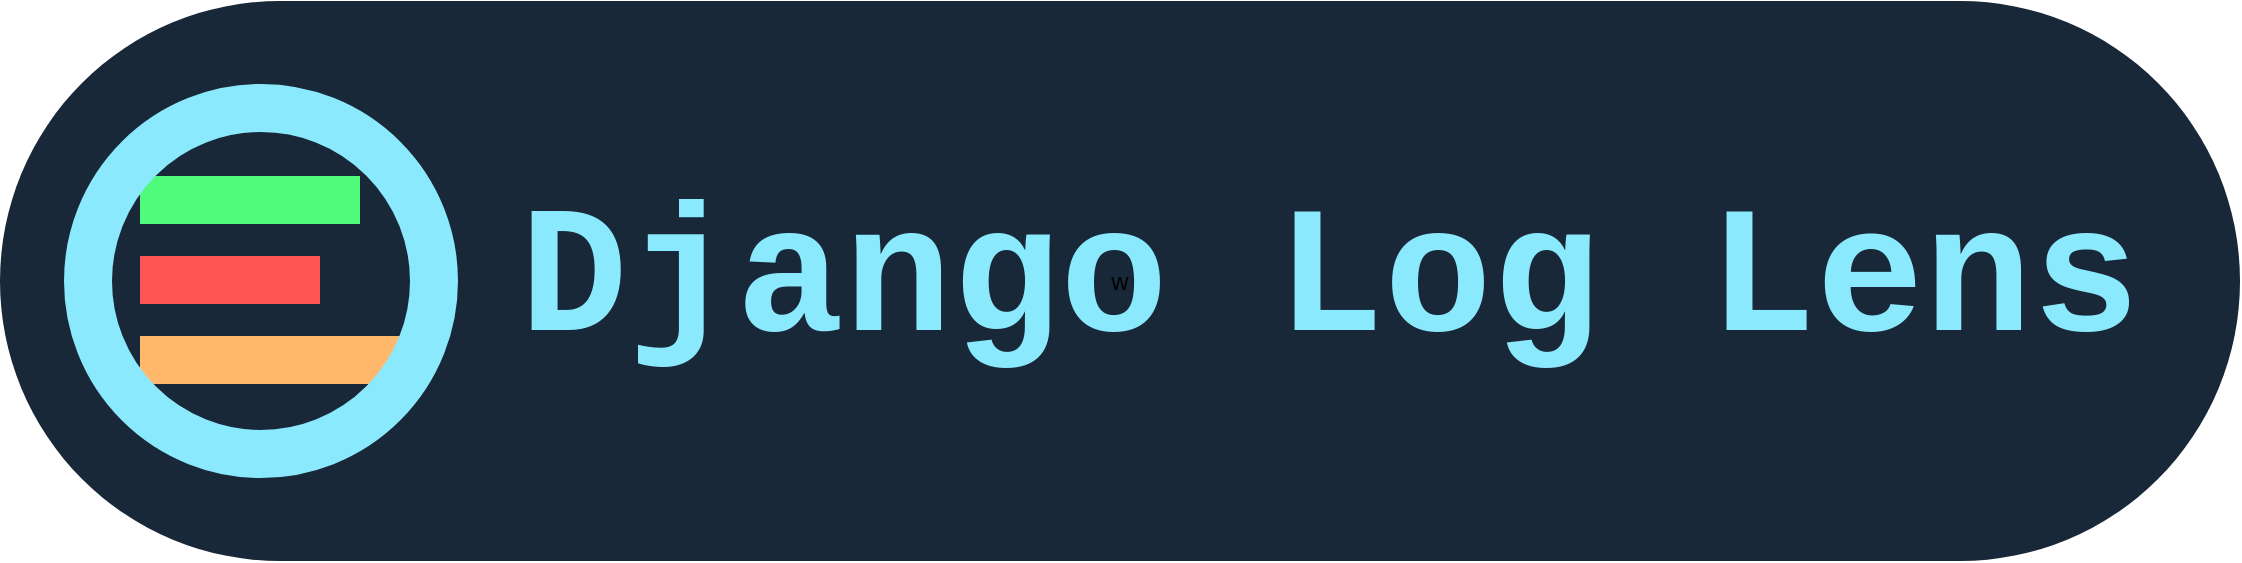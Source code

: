 <mxfile>
    <diagram id="_1EsCd3f2GWJ5ANs4CDQ" name="Page-1">
        <mxGraphModel dx="1290" dy="688" grid="1" gridSize="10" guides="1" tooltips="1" connect="1" arrows="1" fold="1" page="1" pageScale="1" pageWidth="200" pageHeight="200" background="none" math="0" shadow="0">
            <root>
                <mxCell id="0"/>
                <mxCell id="1" parent="0"/>
                <mxCell id="46" value="w" style="rounded=1;whiteSpace=wrap;html=1;fillColor=#182838;strokeColor=none;arcSize=50;" parent="1" vertex="1">
                    <mxGeometry x="110" y="-119.5" width="1120" height="280" as="geometry"/>
                </mxCell>
                <mxCell id="4" value="" style="endArrow=none;html=1;strokeWidth=24;fillColor=#60a917;strokeColor=#ff5555;rounded=0;" parent="1" edge="1">
                    <mxGeometry width="50" height="50" relative="1" as="geometry">
                        <mxPoint x="270" y="20" as="sourcePoint"/>
                        <mxPoint x="180" y="20" as="targetPoint"/>
                    </mxGeometry>
                </mxCell>
                <mxCell id="29" value="" style="endArrow=none;html=1;strokeWidth=24;fillColor=#60a917;strokeColor=#FFB86C;rounded=0;" parent="1" edge="1">
                    <mxGeometry width="50" height="50" relative="1" as="geometry">
                        <mxPoint x="320" y="60" as="sourcePoint"/>
                        <mxPoint x="180" y="60" as="targetPoint"/>
                    </mxGeometry>
                </mxCell>
                <mxCell id="42" value="" style="endArrow=none;html=1;strokeWidth=24;fillColor=#60a917;strokeColor=#50fa7b;rounded=0;" parent="1" edge="1">
                    <mxGeometry width="50" height="50" relative="1" as="geometry">
                        <mxPoint x="290" y="-20" as="sourcePoint"/>
                        <mxPoint x="180" y="-20" as="targetPoint"/>
                    </mxGeometry>
                </mxCell>
                <mxCell id="38" value="" style="ellipse;whiteSpace=wrap;html=1;aspect=fixed;strokeWidth=24;fillColor=#0000;strokeColor=#8BE9FD;perimeterSpacing=0;shadow=0;" parent="1" vertex="1">
                    <mxGeometry x="154" y="-66" width="173" height="173" as="geometry"/>
                </mxCell>
                <mxCell id="47" value="&lt;font color=&quot;#8be9fd&quot; style=&quot;font-size: 90px;&quot;&gt;Django Log Lens&lt;/font&gt;" style="text;html=1;strokeColor=none;fillColor=none;align=center;verticalAlign=middle;whiteSpace=wrap;rounded=0;fontStyle=1;fontFamily=Courier New;fontSize=90;" parent="1" vertex="1">
                    <mxGeometry x="360" y="-25" width="830" height="90" as="geometry"/>
                </mxCell>
            </root>
        </mxGraphModel>
    </diagram>
</mxfile>